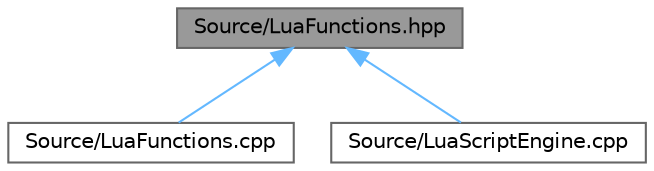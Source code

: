 digraph "Source/LuaFunctions.hpp"
{
 // INTERACTIVE_SVG=YES
 // LATEX_PDF_SIZE
  bgcolor="transparent";
  edge [fontname=Helvetica,fontsize=10,labelfontname=Helvetica,labelfontsize=10];
  node [fontname=Helvetica,fontsize=10,shape=box,height=0.2,width=0.4];
  Node1 [label="Source/LuaFunctions.hpp",height=0.2,width=0.4,color="gray40", fillcolor="grey60", style="filled", fontcolor="black",tooltip=" "];
  Node1 -> Node2 [dir="back",color="steelblue1",style="solid"];
  Node2 [label="Source/LuaFunctions.cpp",height=0.2,width=0.4,color="grey40", fillcolor="white", style="filled",URL="$_lua_functions_8cpp.html",tooltip=" "];
  Node1 -> Node3 [dir="back",color="steelblue1",style="solid"];
  Node3 [label="Source/LuaScriptEngine.cpp",height=0.2,width=0.4,color="grey40", fillcolor="white", style="filled",URL="$_lua_script_engine_8cpp.html",tooltip=" "];
}
